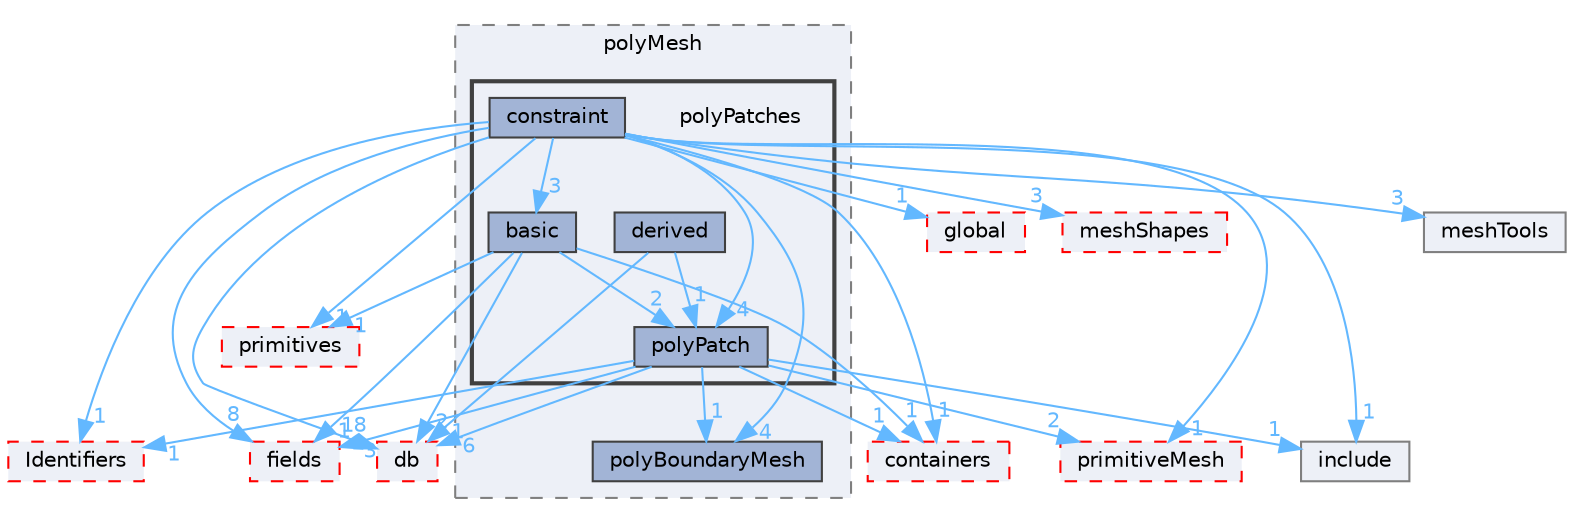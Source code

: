 digraph "src/OpenFOAM/meshes/polyMesh/polyPatches"
{
 // LATEX_PDF_SIZE
  bgcolor="transparent";
  edge [fontname=Helvetica,fontsize=10,labelfontname=Helvetica,labelfontsize=10];
  node [fontname=Helvetica,fontsize=10,shape=box,height=0.2,width=0.4];
  compound=true
  subgraph clusterdir_5e5a63cb97aae3d01c8e98f0c14953bc {
    graph [ bgcolor="#edf0f7", pencolor="grey50", label="polyMesh", fontname=Helvetica,fontsize=10 style="filled,dashed", URL="dir_5e5a63cb97aae3d01c8e98f0c14953bc.html",tooltip=""]
  dir_69df57964460ad28b76ac09933bf52c8 [label="polyBoundaryMesh", fillcolor="#a2b4d6", color="grey25", style="filled", URL="dir_69df57964460ad28b76ac09933bf52c8.html",tooltip=""];
  subgraph clusterdir_67ffeba79fe92b46a9460556346ffbde {
    graph [ bgcolor="#edf0f7", pencolor="grey25", label="", fontname=Helvetica,fontsize=10 style="filled,bold", URL="dir_67ffeba79fe92b46a9460556346ffbde.html",tooltip=""]
    dir_67ffeba79fe92b46a9460556346ffbde [shape=plaintext, label="polyPatches"];
  dir_c9c78bb8b3facc20391427dbd62674be [label="basic", fillcolor="#a2b4d6", color="grey25", style="filled", URL="dir_c9c78bb8b3facc20391427dbd62674be.html",tooltip=""];
  dir_09b4360db181b1c37726382a34e0210b [label="constraint", fillcolor="#a2b4d6", color="grey25", style="filled", URL="dir_09b4360db181b1c37726382a34e0210b.html",tooltip=""];
  dir_a5ef85040496783b4d5878389b607442 [label="derived", fillcolor="#a2b4d6", color="grey25", style="filled", URL="dir_a5ef85040496783b4d5878389b607442.html",tooltip=""];
  dir_e00799da7fb4d299a4bc01389c26736d [label="polyPatch", fillcolor="#a2b4d6", color="grey25", style="filled", URL="dir_e00799da7fb4d299a4bc01389c26736d.html",tooltip=""];
  }
  }
  dir_162c770ecfd5d3d84e768ef2f1993e65 [label="Identifiers", fillcolor="#edf0f7", color="red", style="filled,dashed", URL="dir_162c770ecfd5d3d84e768ef2f1993e65.html",tooltip=""];
  dir_19d0872053bde092be81d7fe3f56cbf7 [label="containers", fillcolor="#edf0f7", color="red", style="filled,dashed", URL="dir_19d0872053bde092be81d7fe3f56cbf7.html",tooltip=""];
  dir_3e50f45338116b169052b428016851aa [label="primitives", fillcolor="#edf0f7", color="red", style="filled,dashed", URL="dir_3e50f45338116b169052b428016851aa.html",tooltip=""];
  dir_63c634f7a7cfd679ac26c67fb30fc32f [label="db", fillcolor="#edf0f7", color="red", style="filled,dashed", URL="dir_63c634f7a7cfd679ac26c67fb30fc32f.html",tooltip=""];
  dir_8583492183f4d27c76555f8f333dd07b [label="global", fillcolor="#edf0f7", color="red", style="filled,dashed", URL="dir_8583492183f4d27c76555f8f333dd07b.html",tooltip=""];
  dir_962442b8f989d5529fab5e0f0e4ffb74 [label="fields", fillcolor="#edf0f7", color="red", style="filled,dashed", URL="dir_962442b8f989d5529fab5e0f0e4ffb74.html",tooltip=""];
  dir_b8e2732bc99f8fb2a379dad81aa6030e [label="meshShapes", fillcolor="#edf0f7", color="red", style="filled,dashed", URL="dir_b8e2732bc99f8fb2a379dad81aa6030e.html",tooltip=""];
  dir_d498992fb7d3f293d898bf6d3a4df869 [label="primitiveMesh", fillcolor="#edf0f7", color="red", style="filled,dashed", URL="dir_d498992fb7d3f293d898bf6d3a4df869.html",tooltip=""];
  dir_e954e9f5966bc1c681a414ec8bd0ee15 [label="include", fillcolor="#edf0f7", color="grey50", style="filled", URL="dir_e954e9f5966bc1c681a414ec8bd0ee15.html",tooltip=""];
  dir_fa020d1bff9bcecc84fa7b07f71b0284 [label="meshTools", fillcolor="#edf0f7", color="grey50", style="filled", URL="dir_fa020d1bff9bcecc84fa7b07f71b0284.html",tooltip=""];
  dir_c9c78bb8b3facc20391427dbd62674be->dir_19d0872053bde092be81d7fe3f56cbf7 [headlabel="1", labeldistance=1.5 headhref="dir_000218_000669.html" href="dir_000218_000669.html" color="steelblue1" fontcolor="steelblue1"];
  dir_c9c78bb8b3facc20391427dbd62674be->dir_3e50f45338116b169052b428016851aa [headlabel="1", labeldistance=1.5 headhref="dir_000218_003069.html" href="dir_000218_003069.html" color="steelblue1" fontcolor="steelblue1"];
  dir_c9c78bb8b3facc20391427dbd62674be->dir_63c634f7a7cfd679ac26c67fb30fc32f [headlabel="2", labeldistance=1.5 headhref="dir_000218_000817.html" href="dir_000218_000817.html" color="steelblue1" fontcolor="steelblue1"];
  dir_c9c78bb8b3facc20391427dbd62674be->dir_e00799da7fb4d299a4bc01389c26736d [headlabel="2", labeldistance=1.5 headhref="dir_000218_002994.html" href="dir_000218_002994.html" color="steelblue1" fontcolor="steelblue1"];
  dir_c9c78bb8b3facc20391427dbd62674be->dir_962442b8f989d5529fab5e0f0e4ffb74 [headlabel="1", labeldistance=1.5 headhref="dir_000218_001335.html" href="dir_000218_001335.html" color="steelblue1" fontcolor="steelblue1"];
  dir_09b4360db181b1c37726382a34e0210b->dir_63c634f7a7cfd679ac26c67fb30fc32f [headlabel="18", labeldistance=1.5 headhref="dir_000658_000817.html" href="dir_000658_000817.html" color="steelblue1" fontcolor="steelblue1"];
  dir_09b4360db181b1c37726382a34e0210b->dir_69df57964460ad28b76ac09933bf52c8 [headlabel="4", labeldistance=1.5 headhref="dir_000658_002973.html" href="dir_000658_002973.html" color="steelblue1" fontcolor="steelblue1"];
  dir_09b4360db181b1c37726382a34e0210b->dir_e954e9f5966bc1c681a414ec8bd0ee15 [headlabel="1", labeldistance=1.5 headhref="dir_000658_001804.html" href="dir_000658_001804.html" color="steelblue1" fontcolor="steelblue1"];
  dir_09b4360db181b1c37726382a34e0210b->dir_fa020d1bff9bcecc84fa7b07f71b0284 [headlabel="3", labeldistance=1.5 headhref="dir_000658_002384.html" href="dir_000658_002384.html" color="steelblue1" fontcolor="steelblue1"];
  dir_09b4360db181b1c37726382a34e0210b->dir_b8e2732bc99f8fb2a379dad81aa6030e [headlabel="3", labeldistance=1.5 headhref="dir_000658_002377.html" href="dir_000658_002377.html" color="steelblue1" fontcolor="steelblue1"];
  dir_09b4360db181b1c37726382a34e0210b->dir_962442b8f989d5529fab5e0f0e4ffb74 [headlabel="8", labeldistance=1.5 headhref="dir_000658_001335.html" href="dir_000658_001335.html" color="steelblue1" fontcolor="steelblue1"];
  dir_09b4360db181b1c37726382a34e0210b->dir_8583492183f4d27c76555f8f333dd07b [headlabel="1", labeldistance=1.5 headhref="dir_000658_001645.html" href="dir_000658_001645.html" color="steelblue1" fontcolor="steelblue1"];
  dir_09b4360db181b1c37726382a34e0210b->dir_c9c78bb8b3facc20391427dbd62674be [headlabel="3", labeldistance=1.5 headhref="dir_000658_000218.html" href="dir_000658_000218.html" color="steelblue1" fontcolor="steelblue1"];
  dir_09b4360db181b1c37726382a34e0210b->dir_162c770ecfd5d3d84e768ef2f1993e65 [headlabel="1", labeldistance=1.5 headhref="dir_000658_001780.html" href="dir_000658_001780.html" color="steelblue1" fontcolor="steelblue1"];
  dir_09b4360db181b1c37726382a34e0210b->dir_e00799da7fb4d299a4bc01389c26736d [headlabel="4", labeldistance=1.5 headhref="dir_000658_002994.html" href="dir_000658_002994.html" color="steelblue1" fontcolor="steelblue1"];
  dir_09b4360db181b1c37726382a34e0210b->dir_d498992fb7d3f293d898bf6d3a4df869 [headlabel="1", labeldistance=1.5 headhref="dir_000658_003063.html" href="dir_000658_003063.html" color="steelblue1" fontcolor="steelblue1"];
  dir_09b4360db181b1c37726382a34e0210b->dir_19d0872053bde092be81d7fe3f56cbf7 [headlabel="1", labeldistance=1.5 headhref="dir_000658_000669.html" href="dir_000658_000669.html" color="steelblue1" fontcolor="steelblue1"];
  dir_09b4360db181b1c37726382a34e0210b->dir_3e50f45338116b169052b428016851aa [headlabel="1", labeldistance=1.5 headhref="dir_000658_003069.html" href="dir_000658_003069.html" color="steelblue1" fontcolor="steelblue1"];
  dir_a5ef85040496783b4d5878389b607442->dir_63c634f7a7cfd679ac26c67fb30fc32f [headlabel="1", labeldistance=1.5 headhref="dir_000870_000817.html" href="dir_000870_000817.html" color="steelblue1" fontcolor="steelblue1"];
  dir_a5ef85040496783b4d5878389b607442->dir_e00799da7fb4d299a4bc01389c26736d [headlabel="1", labeldistance=1.5 headhref="dir_000870_002994.html" href="dir_000870_002994.html" color="steelblue1" fontcolor="steelblue1"];
  dir_e00799da7fb4d299a4bc01389c26736d->dir_162c770ecfd5d3d84e768ef2f1993e65 [headlabel="1", labeldistance=1.5 headhref="dir_002994_001780.html" href="dir_002994_001780.html" color="steelblue1" fontcolor="steelblue1"];
  dir_e00799da7fb4d299a4bc01389c26736d->dir_19d0872053bde092be81d7fe3f56cbf7 [headlabel="1", labeldistance=1.5 headhref="dir_002994_000669.html" href="dir_002994_000669.html" color="steelblue1" fontcolor="steelblue1"];
  dir_e00799da7fb4d299a4bc01389c26736d->dir_63c634f7a7cfd679ac26c67fb30fc32f [headlabel="6", labeldistance=1.5 headhref="dir_002994_000817.html" href="dir_002994_000817.html" color="steelblue1" fontcolor="steelblue1"];
  dir_e00799da7fb4d299a4bc01389c26736d->dir_69df57964460ad28b76ac09933bf52c8 [headlabel="1", labeldistance=1.5 headhref="dir_002994_002973.html" href="dir_002994_002973.html" color="steelblue1" fontcolor="steelblue1"];
  dir_e00799da7fb4d299a4bc01389c26736d->dir_962442b8f989d5529fab5e0f0e4ffb74 [headlabel="3", labeldistance=1.5 headhref="dir_002994_001335.html" href="dir_002994_001335.html" color="steelblue1" fontcolor="steelblue1"];
  dir_e00799da7fb4d299a4bc01389c26736d->dir_d498992fb7d3f293d898bf6d3a4df869 [headlabel="2", labeldistance=1.5 headhref="dir_002994_003063.html" href="dir_002994_003063.html" color="steelblue1" fontcolor="steelblue1"];
  dir_e00799da7fb4d299a4bc01389c26736d->dir_e954e9f5966bc1c681a414ec8bd0ee15 [headlabel="1", labeldistance=1.5 headhref="dir_002994_001804.html" href="dir_002994_001804.html" color="steelblue1" fontcolor="steelblue1"];
}
